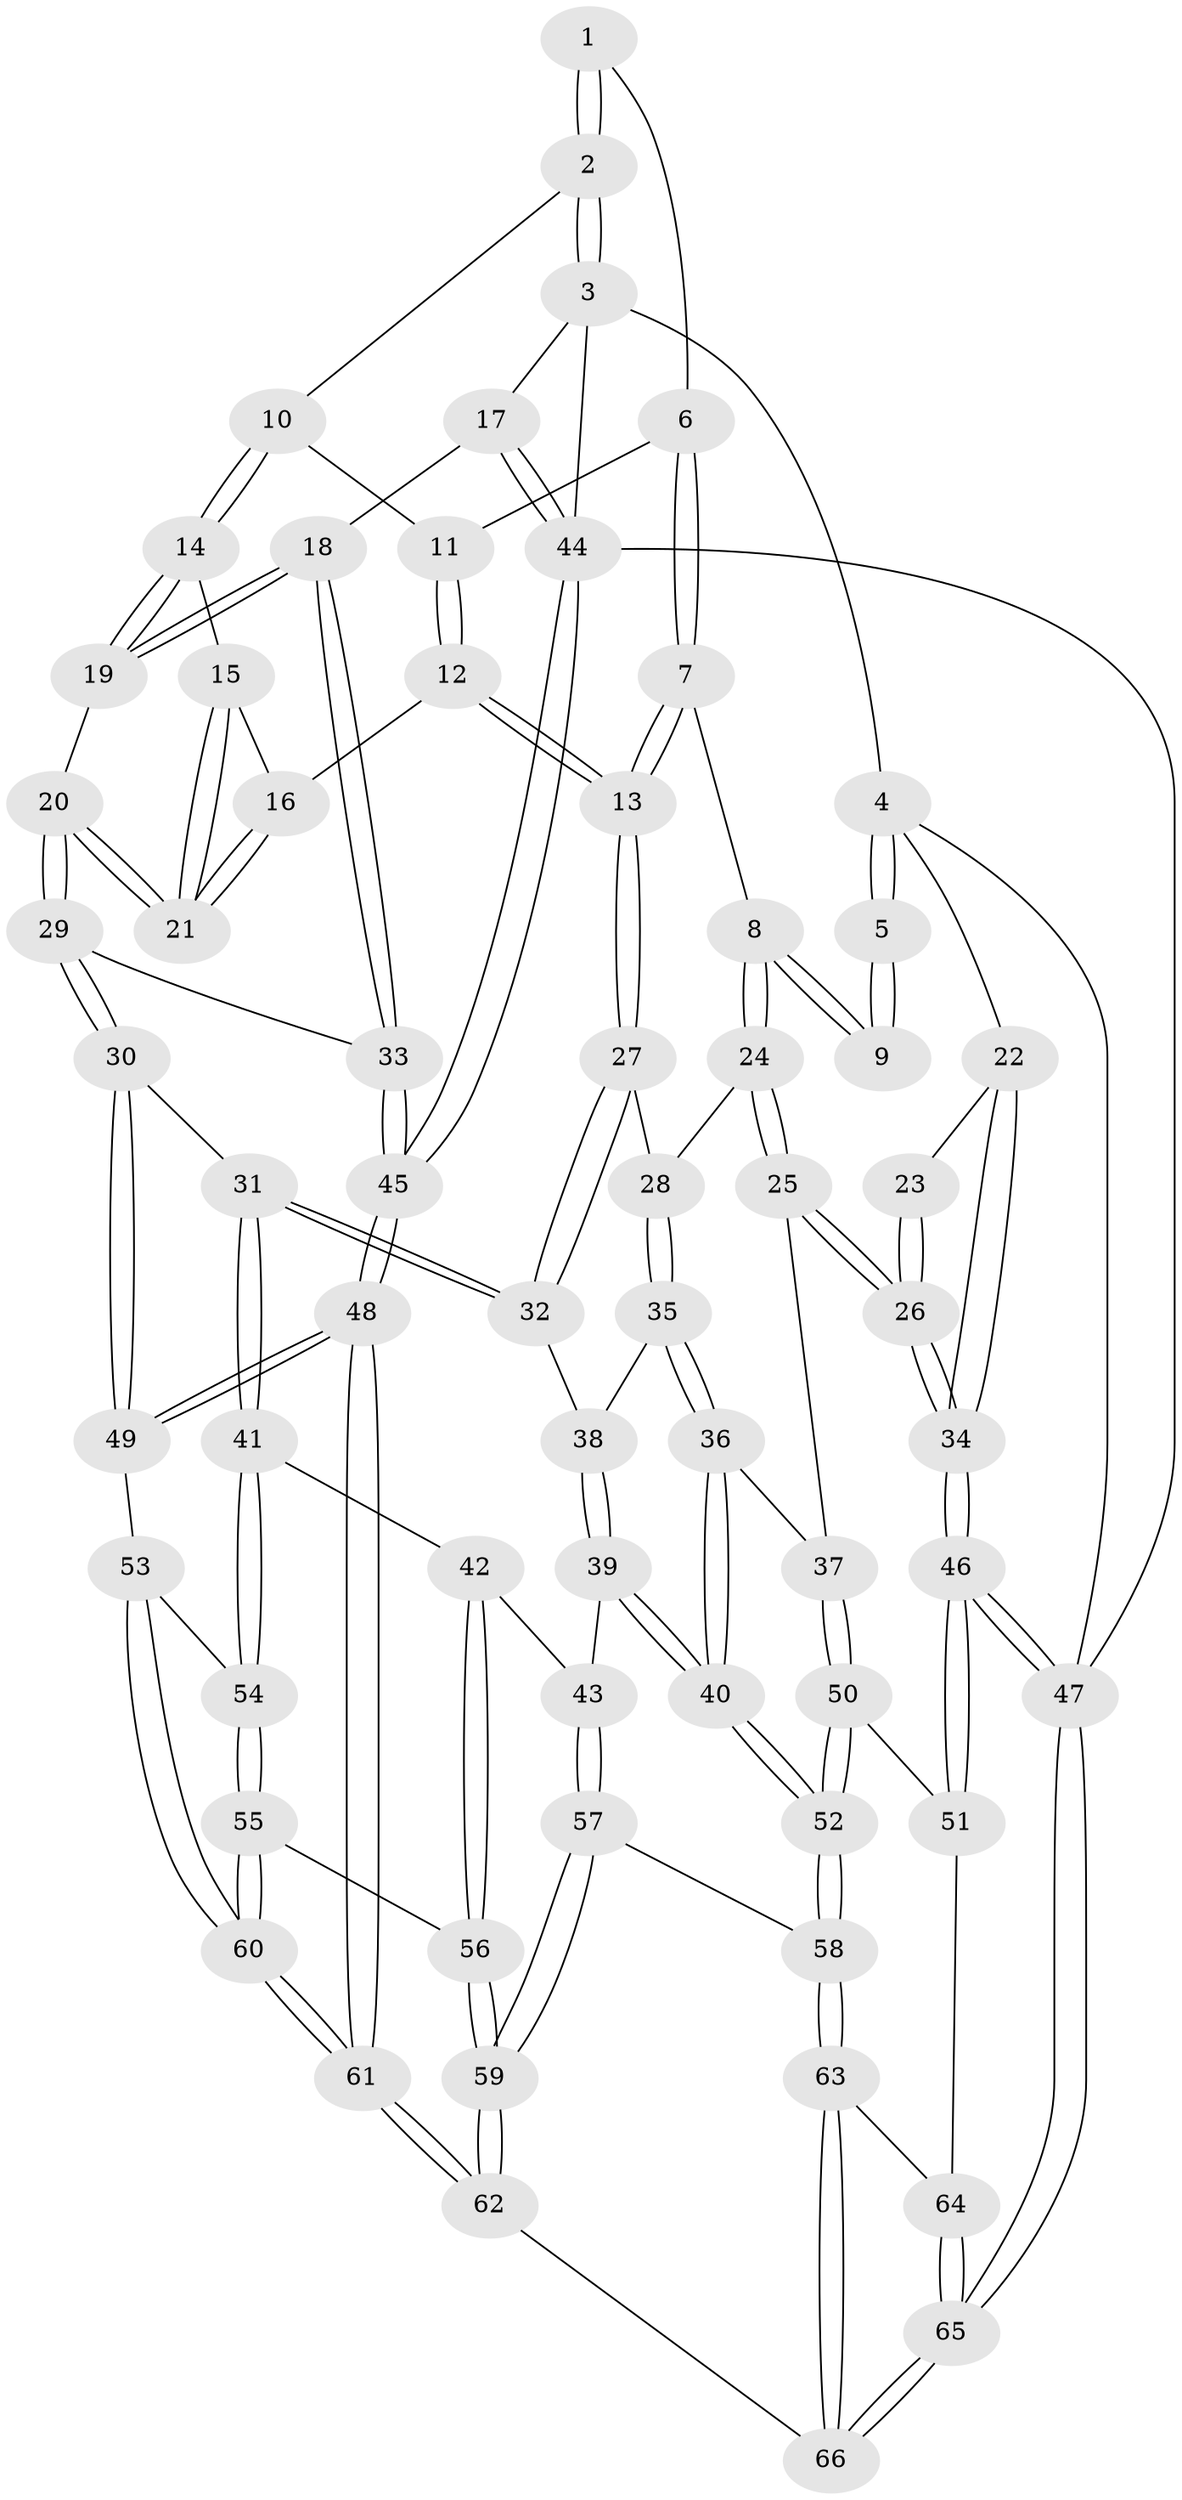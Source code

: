// coarse degree distribution, {3: 0.3333333333333333, 5: 0.1111111111111111, 2: 0.07407407407407407, 4: 0.48148148148148145}
// Generated by graph-tools (version 1.1) at 2025/38/03/04/25 23:38:25]
// undirected, 66 vertices, 162 edges
graph export_dot {
  node [color=gray90,style=filled];
  1 [pos="+0.4223162907739202+0"];
  2 [pos="+0.9552126008644177+0"];
  3 [pos="+1+0"];
  4 [pos="+0+0"];
  5 [pos="+0.24626714801580882+0"];
  6 [pos="+0.3959081330940745+0.06265176926343108"];
  7 [pos="+0.3293768576443242+0.17266160078096182"];
  8 [pos="+0.23114573751687068+0.187509813679523"];
  9 [pos="+0.19683605737189316+0.18044883552257587"];
  10 [pos="+0.939829625124064+0"];
  11 [pos="+0.5574959973131955+0.14858380310204086"];
  12 [pos="+0.5644874594848149+0.2674014475918337"];
  13 [pos="+0.4601966763224609+0.3397496326953932"];
  14 [pos="+0.9264008653941601+0"];
  15 [pos="+0.8080454045085164+0.06612725468021667"];
  16 [pos="+0.5774520225733323+0.2677492685401473"];
  17 [pos="+1+0.4013868137034777"];
  18 [pos="+0.9872857055255078+0.4182569249965053"];
  19 [pos="+0.8912621059060839+0.2911704153311202"];
  20 [pos="+0.7440077223129187+0.36287735898272105"];
  21 [pos="+0.729942135965907+0.3330904524390959"];
  22 [pos="+0+0"];
  23 [pos="+0.1902464013961514+0.18058316752556763"];
  24 [pos="+0.24303361573412105+0.3521610153934278"];
  25 [pos="+0.11897422890826909+0.5011067373388836"];
  26 [pos="+0+0.4654675129983758"];
  27 [pos="+0.45853040822343577+0.3536882927256214"];
  28 [pos="+0.37414555485417905+0.401696722115513"];
  29 [pos="+0.7522377435475743+0.4988679802455881"];
  30 [pos="+0.6796433148380592+0.5290211602164002"];
  31 [pos="+0.6013121046210405+0.531102793309381"];
  32 [pos="+0.5185575289220616+0.4527831941006159"];
  33 [pos="+0.8138817805263378+0.5199344016883988"];
  34 [pos="+0+0.48456477885408017"];
  35 [pos="+0.3123710816377849+0.4791535566801276"];
  36 [pos="+0.22214428132897718+0.5459644755470253"];
  37 [pos="+0.18118134502452693+0.5385969234201473"];
  38 [pos="+0.4087651630800202+0.5412841063943826"];
  39 [pos="+0.3849320153156772+0.6365194486025763"];
  40 [pos="+0.31229074492604514+0.6392820979984162"];
  41 [pos="+0.5567142467459744+0.5962004893309756"];
  42 [pos="+0.45011881699953393+0.6474892356926495"];
  43 [pos="+0.42280957306426564+0.6504452775924079"];
  44 [pos="+1+1"];
  45 [pos="+1+1"];
  46 [pos="+0+0.6334248311532268"];
  47 [pos="+0+1"];
  48 [pos="+0.9386240248129198+1"];
  49 [pos="+0.6950942908949924+0.7253632490018656"];
  50 [pos="+0.15235086508683182+0.7280803039174438"];
  51 [pos="+0.11661684086759783+0.757766194634504"];
  52 [pos="+0.2864359114504197+0.7612515438240173"];
  53 [pos="+0.6028871111523255+0.7206425486605873"];
  54 [pos="+0.5688889893572078+0.6832144814723762"];
  55 [pos="+0.5170169680942456+0.7672346101159152"];
  56 [pos="+0.5070033587883173+0.7671228342609664"];
  57 [pos="+0.4161543650303388+0.7842692896472457"];
  58 [pos="+0.2906353661095056+0.7750037924728737"];
  59 [pos="+0.43921654530368753+0.8048160088744314"];
  60 [pos="+0.5920567120854098+0.8255561676221649"];
  61 [pos="+0.7710710368453246+1"];
  62 [pos="+0.45339705091824695+1"];
  63 [pos="+0.253676386294075+0.9178119164207241"];
  64 [pos="+0.12153830560761382+0.790691410336528"];
  65 [pos="+0+1"];
  66 [pos="+0.27565301392059816+1"];
  1 -- 2;
  1 -- 2;
  1 -- 6;
  2 -- 3;
  2 -- 3;
  2 -- 10;
  3 -- 4;
  3 -- 17;
  3 -- 44;
  4 -- 5;
  4 -- 5;
  4 -- 22;
  4 -- 47;
  5 -- 9;
  5 -- 9;
  6 -- 7;
  6 -- 7;
  6 -- 11;
  7 -- 8;
  7 -- 13;
  7 -- 13;
  8 -- 9;
  8 -- 9;
  8 -- 24;
  8 -- 24;
  10 -- 11;
  10 -- 14;
  10 -- 14;
  11 -- 12;
  11 -- 12;
  12 -- 13;
  12 -- 13;
  12 -- 16;
  13 -- 27;
  13 -- 27;
  14 -- 15;
  14 -- 19;
  14 -- 19;
  15 -- 16;
  15 -- 21;
  15 -- 21;
  16 -- 21;
  16 -- 21;
  17 -- 18;
  17 -- 44;
  17 -- 44;
  18 -- 19;
  18 -- 19;
  18 -- 33;
  18 -- 33;
  19 -- 20;
  20 -- 21;
  20 -- 21;
  20 -- 29;
  20 -- 29;
  22 -- 23;
  22 -- 34;
  22 -- 34;
  23 -- 26;
  23 -- 26;
  24 -- 25;
  24 -- 25;
  24 -- 28;
  25 -- 26;
  25 -- 26;
  25 -- 37;
  26 -- 34;
  26 -- 34;
  27 -- 28;
  27 -- 32;
  27 -- 32;
  28 -- 35;
  28 -- 35;
  29 -- 30;
  29 -- 30;
  29 -- 33;
  30 -- 31;
  30 -- 49;
  30 -- 49;
  31 -- 32;
  31 -- 32;
  31 -- 41;
  31 -- 41;
  32 -- 38;
  33 -- 45;
  33 -- 45;
  34 -- 46;
  34 -- 46;
  35 -- 36;
  35 -- 36;
  35 -- 38;
  36 -- 37;
  36 -- 40;
  36 -- 40;
  37 -- 50;
  37 -- 50;
  38 -- 39;
  38 -- 39;
  39 -- 40;
  39 -- 40;
  39 -- 43;
  40 -- 52;
  40 -- 52;
  41 -- 42;
  41 -- 54;
  41 -- 54;
  42 -- 43;
  42 -- 56;
  42 -- 56;
  43 -- 57;
  43 -- 57;
  44 -- 45;
  44 -- 45;
  44 -- 47;
  45 -- 48;
  45 -- 48;
  46 -- 47;
  46 -- 47;
  46 -- 51;
  46 -- 51;
  47 -- 65;
  47 -- 65;
  48 -- 49;
  48 -- 49;
  48 -- 61;
  48 -- 61;
  49 -- 53;
  50 -- 51;
  50 -- 52;
  50 -- 52;
  51 -- 64;
  52 -- 58;
  52 -- 58;
  53 -- 54;
  53 -- 60;
  53 -- 60;
  54 -- 55;
  54 -- 55;
  55 -- 56;
  55 -- 60;
  55 -- 60;
  56 -- 59;
  56 -- 59;
  57 -- 58;
  57 -- 59;
  57 -- 59;
  58 -- 63;
  58 -- 63;
  59 -- 62;
  59 -- 62;
  60 -- 61;
  60 -- 61;
  61 -- 62;
  61 -- 62;
  62 -- 66;
  63 -- 64;
  63 -- 66;
  63 -- 66;
  64 -- 65;
  64 -- 65;
  65 -- 66;
  65 -- 66;
}
